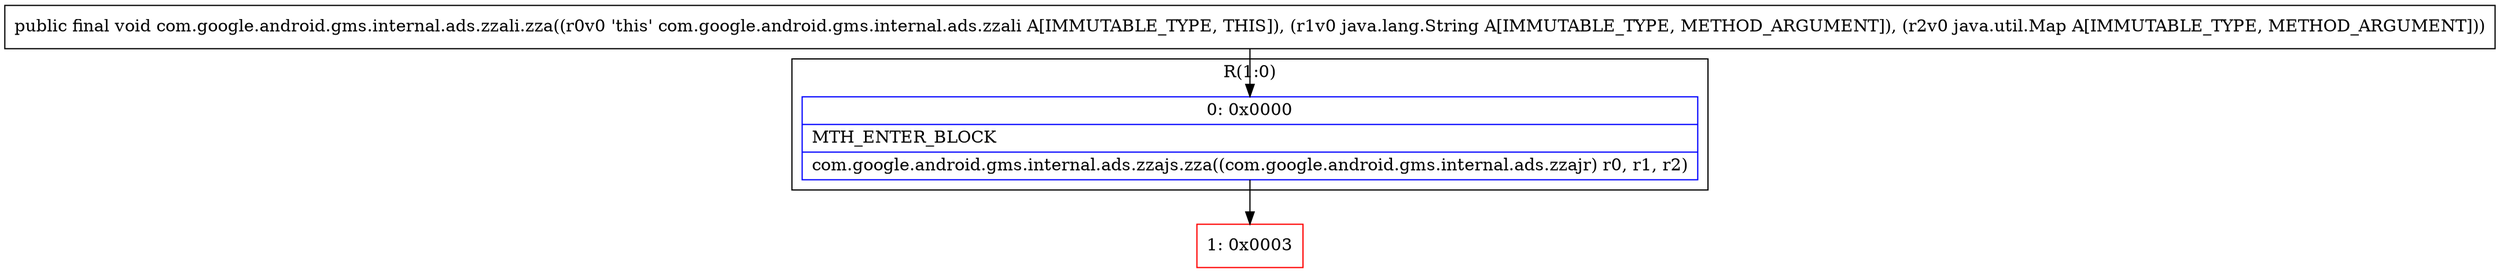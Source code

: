 digraph "CFG forcom.google.android.gms.internal.ads.zzali.zza(Ljava\/lang\/String;Ljava\/util\/Map;)V" {
subgraph cluster_Region_187829637 {
label = "R(1:0)";
node [shape=record,color=blue];
Node_0 [shape=record,label="{0\:\ 0x0000|MTH_ENTER_BLOCK\l|com.google.android.gms.internal.ads.zzajs.zza((com.google.android.gms.internal.ads.zzajr) r0, r1, r2)\l}"];
}
Node_1 [shape=record,color=red,label="{1\:\ 0x0003}"];
MethodNode[shape=record,label="{public final void com.google.android.gms.internal.ads.zzali.zza((r0v0 'this' com.google.android.gms.internal.ads.zzali A[IMMUTABLE_TYPE, THIS]), (r1v0 java.lang.String A[IMMUTABLE_TYPE, METHOD_ARGUMENT]), (r2v0 java.util.Map A[IMMUTABLE_TYPE, METHOD_ARGUMENT])) }"];
MethodNode -> Node_0;
Node_0 -> Node_1;
}

